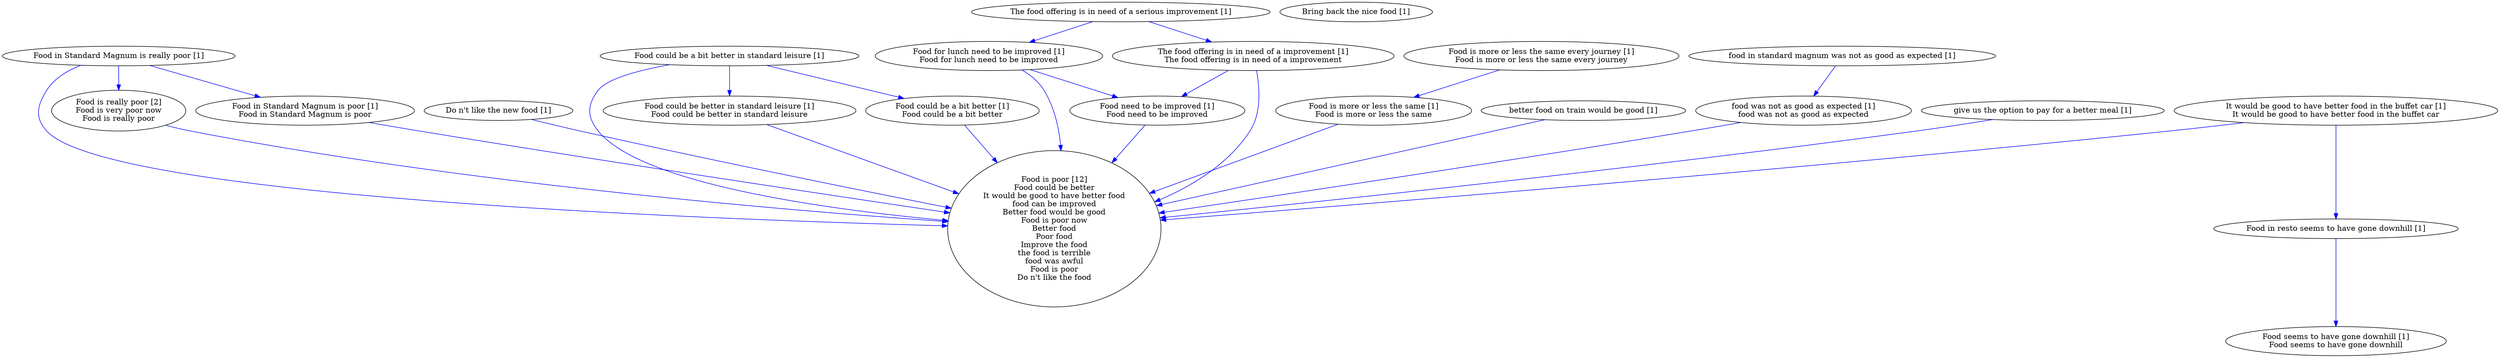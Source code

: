 digraph collapsedGraph {
"Food is poor [12]\nFood could be better\nIt would be good to have better food\nfood can be improved\nBetter food would be good\nFood is poor now\nBetter food\nPoor food\nImprove the food\nthe food is terrible\nfood was awful\nFood is poor\nDo n't like the food""Food is really poor [2]\nFood is very poor now\nFood is really poor""Bring back the nice food [1]""Do n't like the new food [1]""Food could be a bit better in standard leisure [1]""Food could be better in standard leisure [1]\nFood could be better in standard leisure""Food could be a bit better [1]\nFood could be a bit better""Food for lunch need to be improved [1]\nFood for lunch need to be improved""Food need to be improved [1]\nFood need to be improved""Food in Standard Magnum is really poor [1]""Food in Standard Magnum is poor [1]\nFood in Standard Magnum is poor""Food in resto seems to have gone downhill [1]""Food seems to have gone downhill [1]\nFood seems to have gone downhill""Food is more or less the same every journey [1]\nFood is more or less the same every journey""Food is more or less the same [1]\nFood is more or less the same""It would be good to have better food in the buffet car [1]\nIt would be good to have better food in the buffet car""The food offering is in need of a serious improvement [1]""The food offering is in need of a improvement [1]\nThe food offering is in need of a improvement""better food on train would be good [1]""food in standard magnum was not as good as expected [1]""food was not as good as expected [1]\nfood was not as good as expected""give us the option to pay for a better meal [1]""Do n't like the new food [1]" -> "Food is poor [12]\nFood could be better\nIt would be good to have better food\nfood can be improved\nBetter food would be good\nFood is poor now\nBetter food\nPoor food\nImprove the food\nthe food is terrible\nfood was awful\nFood is poor\nDo n't like the food" [color=blue]
"Food could be a bit better in standard leisure [1]" -> "Food could be better in standard leisure [1]\nFood could be better in standard leisure" [color=blue]
"Food could be a bit better in standard leisure [1]" -> "Food could be a bit better [1]\nFood could be a bit better" [color=blue]
"Food for lunch need to be improved [1]\nFood for lunch need to be improved" -> "Food need to be improved [1]\nFood need to be improved" [color=blue]
"Food in Standard Magnum is really poor [1]" -> "Food in Standard Magnum is poor [1]\nFood in Standard Magnum is poor" [color=blue]
"Food in Standard Magnum is poor [1]\nFood in Standard Magnum is poor" -> "Food is poor [12]\nFood could be better\nIt would be good to have better food\nfood can be improved\nBetter food would be good\nFood is poor now\nBetter food\nPoor food\nImprove the food\nthe food is terrible\nfood was awful\nFood is poor\nDo n't like the food" [color=blue]
"Food in Standard Magnum is really poor [1]" -> "Food is really poor [2]\nFood is very poor now\nFood is really poor" [color=blue]
"Food is really poor [2]\nFood is very poor now\nFood is really poor" -> "Food is poor [12]\nFood could be better\nIt would be good to have better food\nfood can be improved\nBetter food would be good\nFood is poor now\nBetter food\nPoor food\nImprove the food\nthe food is terrible\nfood was awful\nFood is poor\nDo n't like the food" [color=blue]
"Food in Standard Magnum is really poor [1]" -> "Food is poor [12]\nFood could be better\nIt would be good to have better food\nfood can be improved\nBetter food would be good\nFood is poor now\nBetter food\nPoor food\nImprove the food\nthe food is terrible\nfood was awful\nFood is poor\nDo n't like the food" [color=blue]
"Food need to be improved [1]\nFood need to be improved" -> "Food is poor [12]\nFood could be better\nIt would be good to have better food\nfood can be improved\nBetter food would be good\nFood is poor now\nBetter food\nPoor food\nImprove the food\nthe food is terrible\nfood was awful\nFood is poor\nDo n't like the food" [color=blue]
"Food in resto seems to have gone downhill [1]" -> "Food seems to have gone downhill [1]\nFood seems to have gone downhill" [color=blue]
"Food is more or less the same every journey [1]\nFood is more or less the same every journey" -> "Food is more or less the same [1]\nFood is more or less the same" [color=blue]
"It would be good to have better food in the buffet car [1]\nIt would be good to have better food in the buffet car" -> "Food in resto seems to have gone downhill [1]" [color=blue]
"Food could be a bit better in standard leisure [1]" -> "Food is poor [12]\nFood could be better\nIt would be good to have better food\nfood can be improved\nBetter food would be good\nFood is poor now\nBetter food\nPoor food\nImprove the food\nthe food is terrible\nfood was awful\nFood is poor\nDo n't like the food" [color=blue]
"Food could be better in standard leisure [1]\nFood could be better in standard leisure" -> "Food is poor [12]\nFood could be better\nIt would be good to have better food\nfood can be improved\nBetter food would be good\nFood is poor now\nBetter food\nPoor food\nImprove the food\nthe food is terrible\nfood was awful\nFood is poor\nDo n't like the food" [color=blue]
"Food could be a bit better [1]\nFood could be a bit better" -> "Food is poor [12]\nFood could be better\nIt would be good to have better food\nfood can be improved\nBetter food would be good\nFood is poor now\nBetter food\nPoor food\nImprove the food\nthe food is terrible\nfood was awful\nFood is poor\nDo n't like the food" [color=blue]
"Food for lunch need to be improved [1]\nFood for lunch need to be improved" -> "Food is poor [12]\nFood could be better\nIt would be good to have better food\nfood can be improved\nBetter food would be good\nFood is poor now\nBetter food\nPoor food\nImprove the food\nthe food is terrible\nfood was awful\nFood is poor\nDo n't like the food" [color=blue]
"The food offering is in need of a serious improvement [1]" -> "The food offering is in need of a improvement [1]\nThe food offering is in need of a improvement" [color=blue]
"The food offering is in need of a improvement [1]\nThe food offering is in need of a improvement" -> "Food is poor [12]\nFood could be better\nIt would be good to have better food\nfood can be improved\nBetter food would be good\nFood is poor now\nBetter food\nPoor food\nImprove the food\nthe food is terrible\nfood was awful\nFood is poor\nDo n't like the food" [color=blue]
"The food offering is in need of a improvement [1]\nThe food offering is in need of a improvement" -> "Food need to be improved [1]\nFood need to be improved" [color=blue]
"The food offering is in need of a serious improvement [1]" -> "Food for lunch need to be improved [1]\nFood for lunch need to be improved" [color=blue]
"better food on train would be good [1]" -> "Food is poor [12]\nFood could be better\nIt would be good to have better food\nfood can be improved\nBetter food would be good\nFood is poor now\nBetter food\nPoor food\nImprove the food\nthe food is terrible\nfood was awful\nFood is poor\nDo n't like the food" [color=blue]
"Food is more or less the same [1]\nFood is more or less the same" -> "Food is poor [12]\nFood could be better\nIt would be good to have better food\nfood can be improved\nBetter food would be good\nFood is poor now\nBetter food\nPoor food\nImprove the food\nthe food is terrible\nfood was awful\nFood is poor\nDo n't like the food" [color=blue]
"It would be good to have better food in the buffet car [1]\nIt would be good to have better food in the buffet car" -> "Food is poor [12]\nFood could be better\nIt would be good to have better food\nfood can be improved\nBetter food would be good\nFood is poor now\nBetter food\nPoor food\nImprove the food\nthe food is terrible\nfood was awful\nFood is poor\nDo n't like the food" [color=blue]
"food in standard magnum was not as good as expected [1]" -> "food was not as good as expected [1]\nfood was not as good as expected" [color=blue]
"food was not as good as expected [1]\nfood was not as good as expected" -> "Food is poor [12]\nFood could be better\nIt would be good to have better food\nfood can be improved\nBetter food would be good\nFood is poor now\nBetter food\nPoor food\nImprove the food\nthe food is terrible\nfood was awful\nFood is poor\nDo n't like the food" [color=blue]
"give us the option to pay for a better meal [1]" -> "Food is poor [12]\nFood could be better\nIt would be good to have better food\nfood can be improved\nBetter food would be good\nFood is poor now\nBetter food\nPoor food\nImprove the food\nthe food is terrible\nfood was awful\nFood is poor\nDo n't like the food" [color=blue]
}